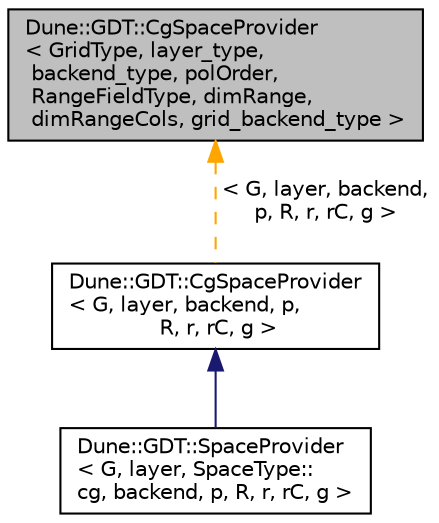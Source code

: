digraph "Dune::GDT::CgSpaceProvider&lt; GridType, layer_type, backend_type, polOrder, RangeFieldType, dimRange, dimRangeCols, grid_backend_type &gt;"
{
  edge [fontname="Helvetica",fontsize="10",labelfontname="Helvetica",labelfontsize="10"];
  node [fontname="Helvetica",fontsize="10",shape=record];
  Node1 [label="Dune::GDT::CgSpaceProvider\l\< GridType, layer_type,\l backend_type, polOrder,\l RangeFieldType, dimRange,\l dimRangeCols, grid_backend_type \>",height=0.2,width=0.4,color="black", fillcolor="grey75", style="filled", fontcolor="black"];
  Node1 -> Node2 [dir="back",color="orange",fontsize="10",style="dashed",label=" \< G, layer, backend,\l p, R, r, rC, g \>" ,fontname="Helvetica"];
  Node2 [label="Dune::GDT::CgSpaceProvider\l\< G, layer, backend, p,\l R, r, rC, g \>",height=0.2,width=0.4,color="black", fillcolor="white", style="filled",URL="$a00064.html"];
  Node2 -> Node3 [dir="back",color="midnightblue",fontsize="10",style="solid",fontname="Helvetica"];
  Node3 [label="Dune::GDT::SpaceProvider\l\< G, layer, SpaceType::\lcg, backend, p, R, r, rC, g \>",height=0.2,width=0.4,color="black", fillcolor="white", style="filled",URL="$a00439.html"];
}
